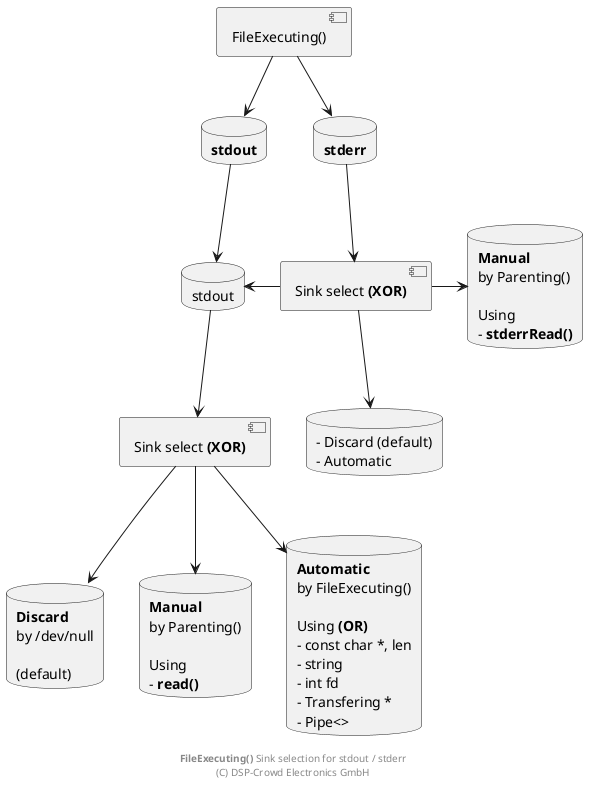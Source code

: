 
@startuml

skinparam backgroundColor #ffffff

component "FileExecuting()" as chld
database "**stdout**" as stdout
database "stdout" as stdout2
database "**stderr**" as stderr
component "Sink select **(XOR)**" as sinkSelStdOut
component "Sink select **(XOR)**" as sinkSelStdErr
database "**Discard**\nby /dev/null\n\n(default)" as sinkDiscard
database "**Manual**\nby Parenting()\n\nUsing\n- **read()**" as sinkManual
database "**Automatic**\nby FileExecuting()\n\nUsing **(OR)**\n- const char *, len\n- string\n- int fd\n- Transfering *\n- Pipe<>" as sinkAuto
database "- Discard (default)\n- Automatic" as sinkComb
database "**Manual**\nby Parenting()\n\nUsing\n- **stderrRead()**" as sinkManual2

chld --> stdout
chld --> stderr
stdout --> stdout2
stdout2 --> sinkSelStdOut
stderr --> sinkSelStdErr
stdout2 <- sinkSelStdErr
sinkSelStdOut --> sinkDiscard
sinkSelStdOut --> sinkManual
sinkSelStdOut --> sinkAuto
sinkSelStdErr -> sinkManual2
sinkSelStdErr --> sinkComb

footer **FileExecuting()** Sink selection for stdout / stderr\n(C) DSP-Crowd Electronics GmbH

@enduml

